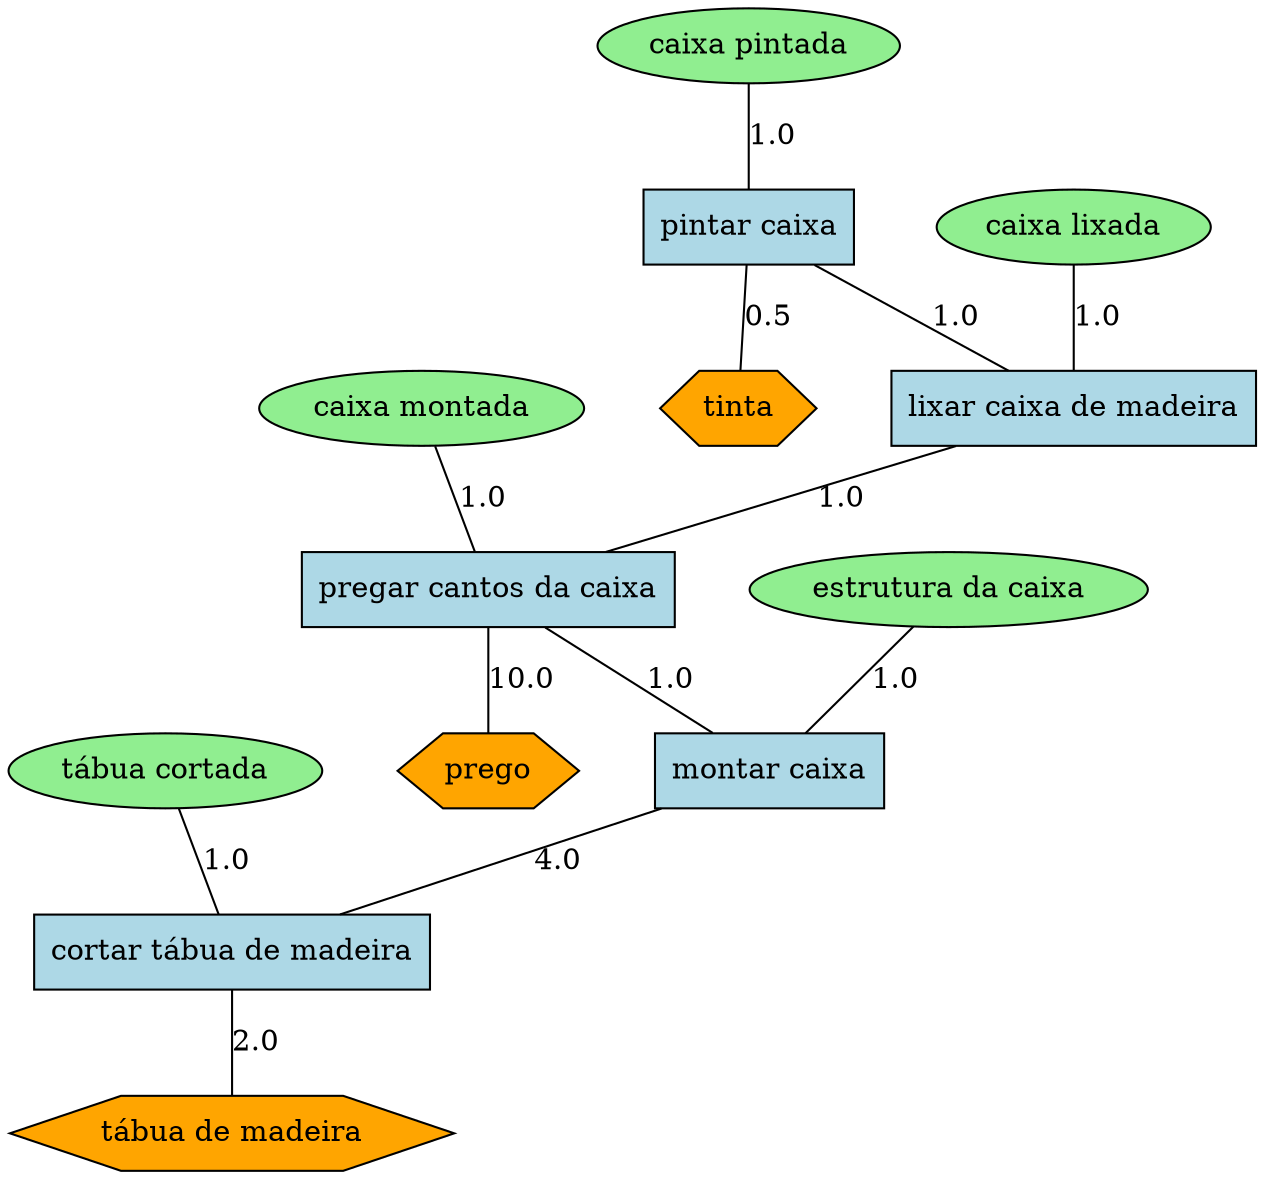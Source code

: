 graph G {
  splines=false;
  nodesep=0.5;
  ranksep=0.5;
  "2001" [shape=hexagon style=filled fillcolor=orange label="tábua de madeira"];
  "2002" [shape=ellipse style=filled fillcolor=lightgreen label="tábua cortada"];
  "2002" -- "1" [label="1.0"];
  "1" [shape=rect style=filled fillcolor=lightblue label="cortar tábua de madeira"];
  "1" -- "2001" [label="2.0"];
  "2001" [shape=hexagon style=filled fillcolor=orange label="tábua de madeira"];
  "2003" [shape=ellipse style=filled fillcolor=lightgreen label="estrutura da caixa"];
  "2003" -- "2" [label="1.0"];
  "2" [shape=rect style=filled fillcolor=lightblue label="montar caixa"];
  "2" -- "1" [label="4.0"];
  "1" [shape=rect style=filled fillcolor=lightblue label="cortar tábua de madeira"];
  "2001" [shape=hexagon style=filled fillcolor=orange label="tábua de madeira"];
  "2004" [shape=hexagon style=filled fillcolor=orange label="prego"];
  "2005" [shape=ellipse style=filled fillcolor=lightgreen label="caixa montada"];
  "2005" -- "3" [label="1.0"];
  "3" [shape=rect style=filled fillcolor=lightblue label="pregar cantos da caixa"];
  "3" -- "2004" [label="10.0"];
  "2004" [shape=hexagon style=filled fillcolor=orange label="prego"];
  "3" -- "2" [label="1.0"];
  "2" [shape=rect style=filled fillcolor=lightblue label="montar caixa"];
  "1" [shape=rect style=filled fillcolor=lightblue label="cortar tábua de madeira"];
  "2001" [shape=hexagon style=filled fillcolor=orange label="tábua de madeira"];
  "2006" [shape=ellipse style=filled fillcolor=lightgreen label="caixa pintada"];
  "2006" -- "5" [label="1.0"];
  "5" [shape=rect style=filled fillcolor=lightblue label="pintar caixa"];
  "5" -- "4" [label="1.0"];
  "4" [shape=rect style=filled fillcolor=lightblue label="lixar caixa de madeira"];
  "4" -- "3" [label="1.0"];
  "3" [shape=rect style=filled fillcolor=lightblue label="pregar cantos da caixa"];
  "2004" [shape=hexagon style=filled fillcolor=orange label="prego"];
  "2" [shape=rect style=filled fillcolor=lightblue label="montar caixa"];
  "1" [shape=rect style=filled fillcolor=lightblue label="cortar tábua de madeira"];
  "2001" [shape=hexagon style=filled fillcolor=orange label="tábua de madeira"];
  "5" -- "2008" [label="0.5"];
  "2008" [shape=hexagon style=filled fillcolor=orange label="tinta"];
  "2007" [shape=ellipse style=filled fillcolor=lightgreen label="caixa lixada"];
  "2007" -- "4" [label="1.0"];
  "4" [shape=rect style=filled fillcolor=lightblue label="lixar caixa de madeira"];
  "3" [shape=rect style=filled fillcolor=lightblue label="pregar cantos da caixa"];
  "2004" [shape=hexagon style=filled fillcolor=orange label="prego"];
  "2" [shape=rect style=filled fillcolor=lightblue label="montar caixa"];
  "1" [shape=rect style=filled fillcolor=lightblue label="cortar tábua de madeira"];
  "2001" [shape=hexagon style=filled fillcolor=orange label="tábua de madeira"];
  "2008" [shape=hexagon style=filled fillcolor=orange label="tinta"];
}
